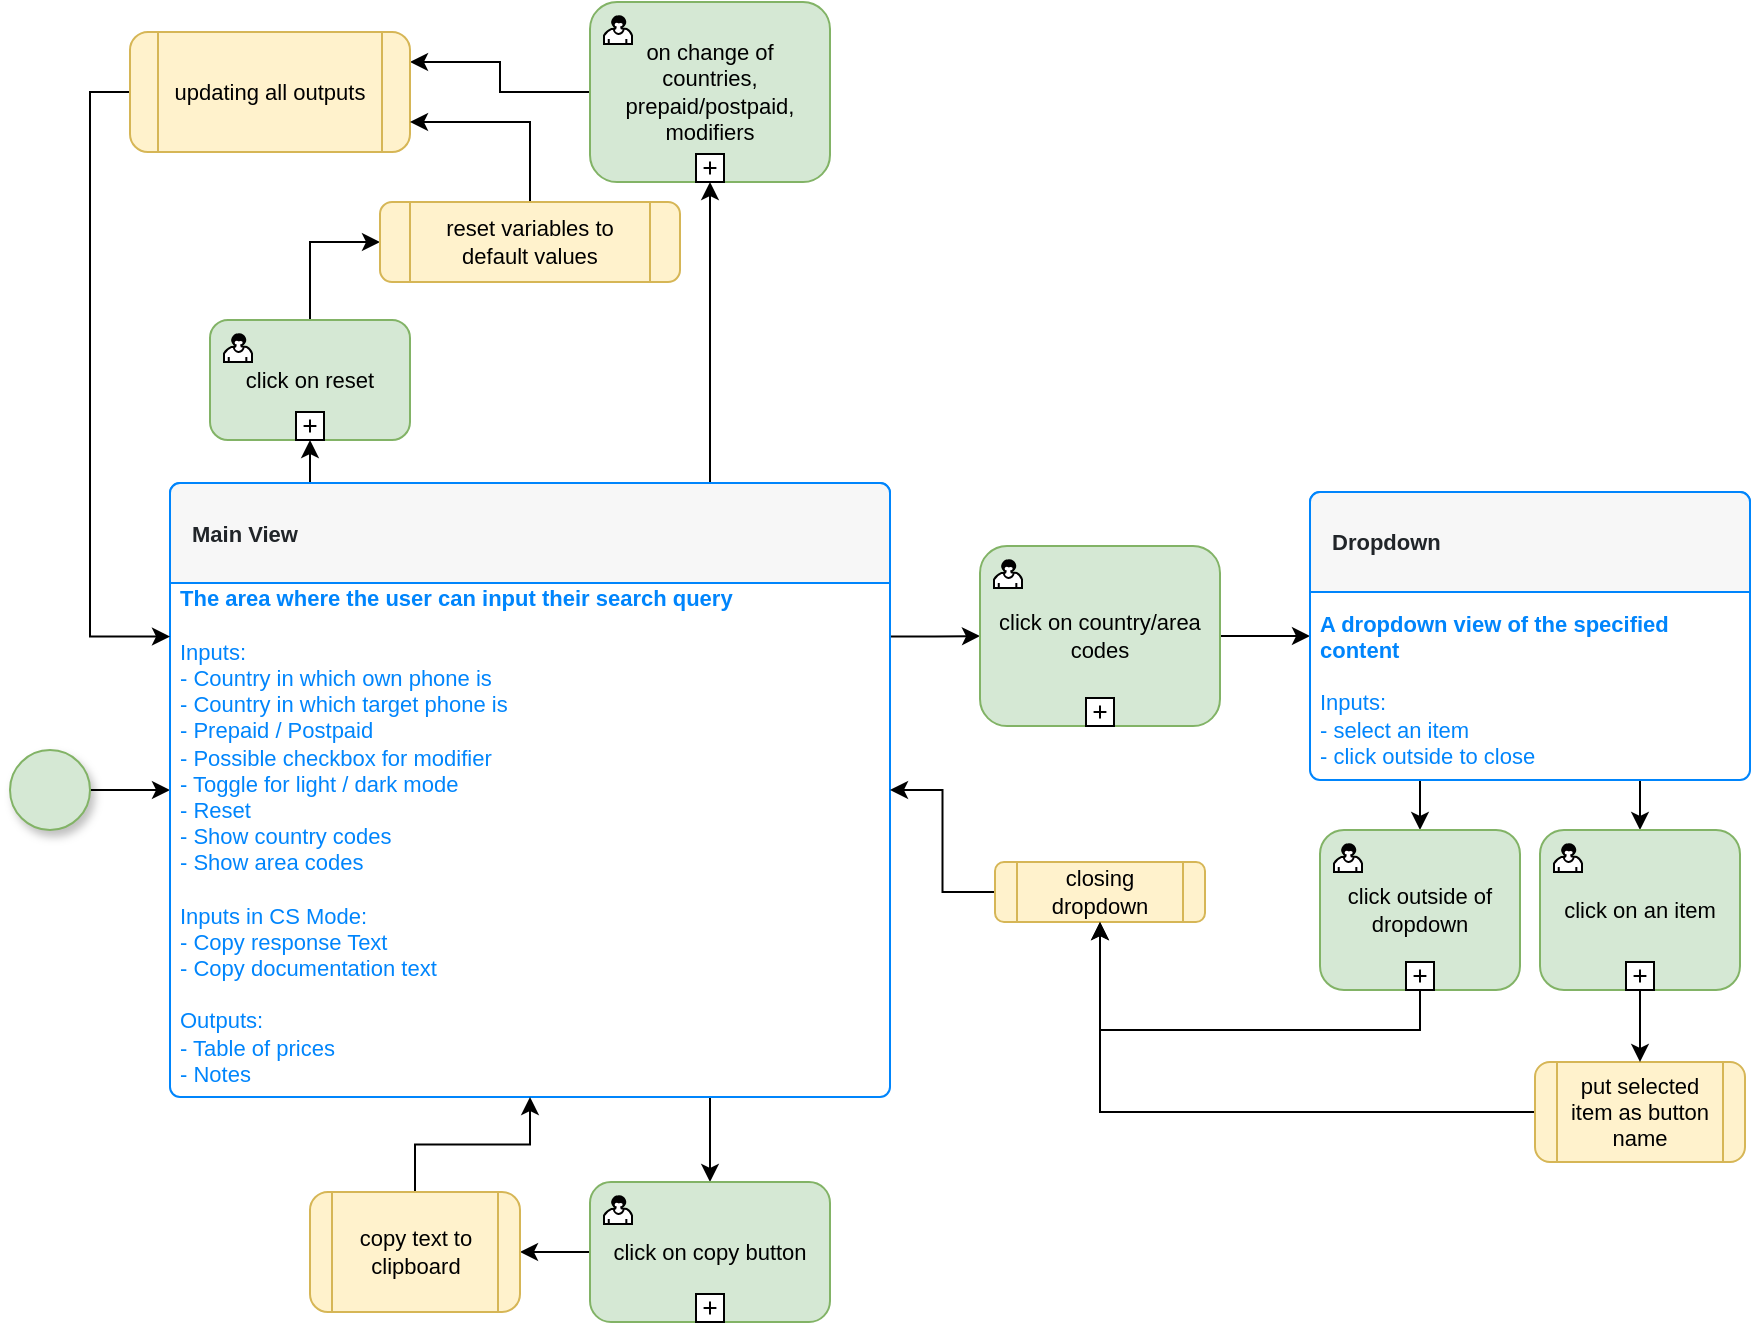 <mxfile version="14.4.2" type="device" pages="2"><diagram id="4q7gqMKAT40kj7vzQ4xC" name="User Experience"><mxGraphModel dx="1185" dy="685" grid="1" gridSize="10" guides="1" tooltips="1" connect="1" arrows="1" fold="1" page="1" pageScale="1" pageWidth="1169" pageHeight="827" math="0" shadow="0"><root><mxCell id="0"/><mxCell id="1" parent="0"/><mxCell id="gpL-6-aSAI-TQiOh6P6y-7" style="edgeStyle=orthogonalEdgeStyle;rounded=0;orthogonalLoop=1;jettySize=auto;html=1;exitX=1;exitY=0.5;exitDx=0;exitDy=0;entryX=0;entryY=0.5;entryDx=0;entryDy=0;" edge="1" parent="1" source="gpL-6-aSAI-TQiOh6P6y-1" target="gpL-6-aSAI-TQiOh6P6y-2"><mxGeometry relative="1" as="geometry"/></mxCell><mxCell id="gpL-6-aSAI-TQiOh6P6y-1" value="" style="shape=ellipse;shadow=1;rounded=1;glass=0;sketch=0;fillColor=#d5e8d4;strokeColor=#82b366;fontSize=11;" vertex="1" parent="1"><mxGeometry x="40.0" y="394.0" width="40" height="40" as="geometry"/></mxCell><mxCell id="gpL-6-aSAI-TQiOh6P6y-8" style="edgeStyle=orthogonalEdgeStyle;rounded=0;orthogonalLoop=1;jettySize=auto;html=1;exitX=0.75;exitY=0;exitDx=0;exitDy=0;entryX=0.5;entryY=1;entryDx=0;entryDy=0;" edge="1" parent="1" source="gpL-6-aSAI-TQiOh6P6y-2" target="gpL-6-aSAI-TQiOh6P6y-4"><mxGeometry relative="1" as="geometry"/></mxCell><mxCell id="gpL-6-aSAI-TQiOh6P6y-25" style="edgeStyle=orthogonalEdgeStyle;rounded=0;orthogonalLoop=1;jettySize=auto;html=1;exitX=0.25;exitY=0;exitDx=0;exitDy=0;entryX=0.5;entryY=1;entryDx=0;entryDy=0;" edge="1" parent="1" source="gpL-6-aSAI-TQiOh6P6y-2" target="gpL-6-aSAI-TQiOh6P6y-15"><mxGeometry relative="1" as="geometry"/></mxCell><mxCell id="gpL-6-aSAI-TQiOh6P6y-30" style="edgeStyle=orthogonalEdgeStyle;rounded=0;orthogonalLoop=1;jettySize=auto;html=1;exitX=1;exitY=0.25;exitDx=0;exitDy=0;entryX=0;entryY=0.5;entryDx=0;entryDy=0;" edge="1" parent="1" source="gpL-6-aSAI-TQiOh6P6y-2" target="gpL-6-aSAI-TQiOh6P6y-27"><mxGeometry relative="1" as="geometry"/></mxCell><mxCell id="gpL-6-aSAI-TQiOh6P6y-53" style="edgeStyle=orthogonalEdgeStyle;rounded=0;orthogonalLoop=1;jettySize=auto;html=1;exitX=0.75;exitY=1;exitDx=0;exitDy=0;entryX=0.5;entryY=0;entryDx=0;entryDy=0;" edge="1" parent="1" source="gpL-6-aSAI-TQiOh6P6y-2" target="gpL-6-aSAI-TQiOh6P6y-49"><mxGeometry relative="1" as="geometry"/></mxCell><mxCell id="gpL-6-aSAI-TQiOh6P6y-2" value="&lt;b&gt;The area where the user can input their search query&lt;/b&gt;&lt;br style=&quot;font-size: 11px&quot;&gt;&lt;br style=&quot;font-size: 11px&quot;&gt;Inputs:&lt;br&gt;- Country in which own phone is&lt;br&gt;- Country in which target phone is&lt;br&gt;- Prepaid / Postpaid&lt;br&gt;- Possible checkbox for modifier&lt;br&gt;- Toggle for light / dark mode&lt;br&gt;- Reset&lt;br&gt;- Show country codes&lt;br&gt;- Show area codes&lt;br&gt;&lt;br&gt;Inputs in CS Mode:&lt;br&gt;- Copy response Text&lt;br&gt;- Copy documentation text&lt;br&gt;&lt;br&gt;Outputs:&lt;br&gt;- Table of prices&lt;br&gt;- Notes" style="html=1;shadow=0;dashed=0;shape=mxgraph.bootstrap.rrect;rSize=5;strokeColor=#0085FC;html=1;whiteSpace=wrap;fillColor=#ffffff;fontColor=#0085FC;verticalAlign=bottom;align=left;spacing=5;spacingBottom=0;fontSize=11;rounded=1;glass=0;sketch=0;spacingLeft=0;points=[[0,0.5],[1,0.5],[0,0.75],[1,0.75],[0,0.25],[1,0.25],[0.5,1],[0.5,0],[0.75,1],[0.75,0],[0.25,1],[0.25,0],[1,1],[0,1],[1,0],[0,0]]" vertex="1" parent="1"><mxGeometry x="120" y="260.5" width="360" height="307" as="geometry"/></mxCell><mxCell id="gpL-6-aSAI-TQiOh6P6y-3" value="&lt;b&gt;Main View&lt;/b&gt;" style="html=1;shadow=0;dashed=0;shape=mxgraph.bootstrap.topButton;rSize=5;perimeter=none;whiteSpace=wrap;fillColor=#F7F7F7;strokeColor=#0085FC;fontColor=#212529;resizeWidth=1;fontSize=11;align=left;spacing=11;spacingLeft=0;connectable=0;" vertex="1" parent="gpL-6-aSAI-TQiOh6P6y-2"><mxGeometry width="360.0" height="50" relative="1" as="geometry"/></mxCell><mxCell id="gpL-6-aSAI-TQiOh6P6y-17" style="edgeStyle=orthogonalEdgeStyle;rounded=0;orthogonalLoop=1;jettySize=auto;html=1;exitX=0;exitY=0.5;exitDx=0;exitDy=0;entryX=1;entryY=0.25;entryDx=0;entryDy=0;" edge="1" parent="1" source="gpL-6-aSAI-TQiOh6P6y-4" target="gpL-6-aSAI-TQiOh6P6y-9"><mxGeometry relative="1" as="geometry"/></mxCell><mxCell id="gpL-6-aSAI-TQiOh6P6y-4" value="on change of&lt;br&gt;countries, prepaid/postpaid, modifiers" style="html=1;whiteSpace=wrap;rounded=1;dropTarget=0;fillColor=#d5e8d4;strokeColor=#82b366;fontSize=11;" vertex="1" parent="1"><mxGeometry x="330.0" y="20" width="120" height="90" as="geometry"/></mxCell><mxCell id="gpL-6-aSAI-TQiOh6P6y-5" value="" style="html=1;shape=mxgraph.bpmn.user_task;outlineConnect=0;fontSize=11;" vertex="1" parent="gpL-6-aSAI-TQiOh6P6y-4"><mxGeometry width="14" height="14" relative="1" as="geometry"><mxPoint x="7" y="7" as="offset"/></mxGeometry></mxCell><mxCell id="gpL-6-aSAI-TQiOh6P6y-6" value="" style="html=1;shape=plus;outlineConnect=0;fontSize=11;" vertex="1" parent="gpL-6-aSAI-TQiOh6P6y-4"><mxGeometry x="0.5" y="1" width="14" height="14" relative="1" as="geometry"><mxPoint x="-7" y="-14" as="offset"/></mxGeometry></mxCell><mxCell id="gpL-6-aSAI-TQiOh6P6y-24" style="edgeStyle=orthogonalEdgeStyle;rounded=0;orthogonalLoop=1;jettySize=auto;html=1;exitX=0;exitY=0.5;exitDx=0;exitDy=0;entryX=0;entryY=0.25;entryDx=0;entryDy=0;" edge="1" parent="1" source="gpL-6-aSAI-TQiOh6P6y-9" target="gpL-6-aSAI-TQiOh6P6y-2"><mxGeometry relative="1" as="geometry"><Array as="points"><mxPoint x="80" y="65"/><mxPoint x="80" y="337"/></Array></mxGeometry></mxCell><mxCell id="gpL-6-aSAI-TQiOh6P6y-9" value="updating all outputs" style="shape=process;whiteSpace=wrap;html=1;backgroundOutline=1;strokeColor=#d6b656;fillColor=#fff2cc;rounded=1;fontSize=11;" vertex="1" parent="1"><mxGeometry x="100" y="35" width="140" height="60" as="geometry"/></mxCell><mxCell id="gpL-6-aSAI-TQiOh6P6y-26" style="edgeStyle=orthogonalEdgeStyle;rounded=0;orthogonalLoop=1;jettySize=auto;html=1;exitX=0.5;exitY=0;exitDx=0;exitDy=0;entryX=0;entryY=0.5;entryDx=0;entryDy=0;" edge="1" parent="1" source="gpL-6-aSAI-TQiOh6P6y-13" target="gpL-6-aSAI-TQiOh6P6y-21"><mxGeometry relative="1" as="geometry"/></mxCell><mxCell id="gpL-6-aSAI-TQiOh6P6y-13" value="click on reset" style="html=1;whiteSpace=wrap;rounded=1;dropTarget=0;fillColor=#d5e8d4;strokeColor=#82b366;fontSize=11;" vertex="1" parent="1"><mxGeometry x="140" y="179" width="100" height="60" as="geometry"/></mxCell><mxCell id="gpL-6-aSAI-TQiOh6P6y-14" value="" style="html=1;shape=mxgraph.bpmn.user_task;outlineConnect=0;fontSize=11;" vertex="1" parent="gpL-6-aSAI-TQiOh6P6y-13"><mxGeometry width="14" height="14" relative="1" as="geometry"><mxPoint x="7" y="7" as="offset"/></mxGeometry></mxCell><mxCell id="gpL-6-aSAI-TQiOh6P6y-15" value="" style="html=1;shape=plus;outlineConnect=0;fontSize=11;" vertex="1" parent="gpL-6-aSAI-TQiOh6P6y-13"><mxGeometry x="0.5" y="1" width="14" height="14" relative="1" as="geometry"><mxPoint x="-7" y="-14" as="offset"/></mxGeometry></mxCell><mxCell id="gpL-6-aSAI-TQiOh6P6y-23" style="edgeStyle=orthogonalEdgeStyle;rounded=0;orthogonalLoop=1;jettySize=auto;html=1;exitX=0.5;exitY=0;exitDx=0;exitDy=0;entryX=1;entryY=0.75;entryDx=0;entryDy=0;" edge="1" parent="1" source="gpL-6-aSAI-TQiOh6P6y-21" target="gpL-6-aSAI-TQiOh6P6y-9"><mxGeometry relative="1" as="geometry"/></mxCell><mxCell id="gpL-6-aSAI-TQiOh6P6y-21" value="reset variables to default values" style="shape=process;whiteSpace=wrap;html=1;backgroundOutline=1;strokeColor=#d6b656;fillColor=#fff2cc;rounded=1;fontSize=11;" vertex="1" parent="1"><mxGeometry x="225" y="120" width="150" height="40" as="geometry"/></mxCell><mxCell id="gpL-6-aSAI-TQiOh6P6y-33" style="edgeStyle=orthogonalEdgeStyle;rounded=0;orthogonalLoop=1;jettySize=auto;html=1;exitX=1;exitY=0.5;exitDx=0;exitDy=0;entryX=0;entryY=0.5;entryDx=0;entryDy=0;" edge="1" parent="1" source="gpL-6-aSAI-TQiOh6P6y-27" target="gpL-6-aSAI-TQiOh6P6y-31"><mxGeometry relative="1" as="geometry"/></mxCell><mxCell id="gpL-6-aSAI-TQiOh6P6y-27" value="click on country/area codes" style="html=1;whiteSpace=wrap;rounded=1;dropTarget=0;fillColor=#d5e8d4;strokeColor=#82b366;fontSize=11;" vertex="1" parent="1"><mxGeometry x="525.0" y="292" width="120" height="90" as="geometry"/></mxCell><mxCell id="gpL-6-aSAI-TQiOh6P6y-28" value="" style="html=1;shape=mxgraph.bpmn.user_task;outlineConnect=0;fontSize=11;" vertex="1" parent="gpL-6-aSAI-TQiOh6P6y-27"><mxGeometry width="14" height="14" relative="1" as="geometry"><mxPoint x="7" y="7" as="offset"/></mxGeometry></mxCell><mxCell id="gpL-6-aSAI-TQiOh6P6y-29" value="" style="html=1;shape=plus;outlineConnect=0;fontSize=11;" vertex="1" parent="gpL-6-aSAI-TQiOh6P6y-27"><mxGeometry x="0.5" y="1" width="14" height="14" relative="1" as="geometry"><mxPoint x="-7" y="-14" as="offset"/></mxGeometry></mxCell><mxCell id="gpL-6-aSAI-TQiOh6P6y-42" style="edgeStyle=orthogonalEdgeStyle;rounded=0;orthogonalLoop=1;jettySize=auto;html=1;exitX=0.75;exitY=1;exitDx=0;exitDy=0;entryX=0.5;entryY=0;entryDx=0;entryDy=0;" edge="1" parent="1" source="gpL-6-aSAI-TQiOh6P6y-31" target="gpL-6-aSAI-TQiOh6P6y-36"><mxGeometry relative="1" as="geometry"/></mxCell><mxCell id="gpL-6-aSAI-TQiOh6P6y-43" style="edgeStyle=orthogonalEdgeStyle;rounded=0;orthogonalLoop=1;jettySize=auto;html=1;exitX=0.25;exitY=1;exitDx=0;exitDy=0;entryX=0.5;entryY=0;entryDx=0;entryDy=0;" edge="1" parent="1" source="gpL-6-aSAI-TQiOh6P6y-31" target="gpL-6-aSAI-TQiOh6P6y-39"><mxGeometry relative="1" as="geometry"/></mxCell><mxCell id="gpL-6-aSAI-TQiOh6P6y-31" value="&lt;b style=&quot;font-size: 11px&quot;&gt;&lt;font style=&quot;font-size: 11px&quot;&gt;A dropdown view of the specified content&lt;/font&gt;&lt;/b&gt;&lt;br style=&quot;font-size: 11px&quot;&gt;&lt;br&gt;Inputs:&lt;br style=&quot;font-size: 11px&quot;&gt;- select an item&lt;br&gt;- click outside to close" style="html=1;shadow=0;dashed=0;shape=mxgraph.bootstrap.rrect;rSize=5;strokeColor=#0085FC;html=1;whiteSpace=wrap;fillColor=#ffffff;fontColor=#0085FC;verticalAlign=bottom;align=left;spacing=5;spacingBottom=0;fontSize=11;rounded=1;glass=0;sketch=0;spacingLeft=0;points=[[0,0.5],[1,0.5],[0,0.75],[1,0.75],[0,0.25],[1,0.25],[0.5,1],[0.5,0],[0.75,1],[0.75,0],[0.25,1],[0.25,0],[1,1],[0,1],[1,0],[0,0]]" vertex="1" parent="1"><mxGeometry x="690" y="265" width="220" height="144" as="geometry"/></mxCell><mxCell id="gpL-6-aSAI-TQiOh6P6y-32" value="&lt;b&gt;Dropdown&lt;/b&gt;" style="html=1;shadow=0;dashed=0;shape=mxgraph.bootstrap.topButton;rSize=5;perimeter=none;whiteSpace=wrap;fillColor=#F7F7F7;strokeColor=#0085FC;fontColor=#212529;resizeWidth=1;fontSize=11;align=left;spacing=11;spacingLeft=0;connectable=0;" vertex="1" parent="gpL-6-aSAI-TQiOh6P6y-31"><mxGeometry width="220.0" height="50" relative="1" as="geometry"/></mxCell><mxCell id="gpL-6-aSAI-TQiOh6P6y-48" style="edgeStyle=orthogonalEdgeStyle;rounded=0;orthogonalLoop=1;jettySize=auto;html=1;exitX=0;exitY=0.5;exitDx=0;exitDy=0;entryX=1;entryY=0.5;entryDx=0;entryDy=0;" edge="1" parent="1" source="gpL-6-aSAI-TQiOh6P6y-34" target="gpL-6-aSAI-TQiOh6P6y-2"><mxGeometry relative="1" as="geometry"/></mxCell><mxCell id="gpL-6-aSAI-TQiOh6P6y-34" value="closing dropdown" style="shape=process;whiteSpace=wrap;html=1;backgroundOutline=1;strokeColor=#d6b656;fillColor=#fff2cc;rounded=1;fontSize=11;" vertex="1" parent="1"><mxGeometry x="532.5" y="450" width="105" height="30" as="geometry"/></mxCell><mxCell id="gpL-6-aSAI-TQiOh6P6y-46" style="edgeStyle=orthogonalEdgeStyle;rounded=0;orthogonalLoop=1;jettySize=auto;html=1;exitX=0;exitY=0.5;exitDx=0;exitDy=0;entryX=0.5;entryY=1;entryDx=0;entryDy=0;" edge="1" parent="1" source="gpL-6-aSAI-TQiOh6P6y-35" target="gpL-6-aSAI-TQiOh6P6y-34"><mxGeometry relative="1" as="geometry"/></mxCell><mxCell id="gpL-6-aSAI-TQiOh6P6y-35" value="put selected item as button name" style="shape=process;whiteSpace=wrap;html=1;backgroundOutline=1;strokeColor=#d6b656;fillColor=#fff2cc;rounded=1;fontSize=11;" vertex="1" parent="1"><mxGeometry x="802.5" y="550" width="105" height="50" as="geometry"/></mxCell><mxCell id="gpL-6-aSAI-TQiOh6P6y-36" value="click on an item" style="html=1;whiteSpace=wrap;rounded=1;dropTarget=0;fillColor=#d5e8d4;strokeColor=#82b366;fontSize=11;" vertex="1" parent="1"><mxGeometry x="805" y="434" width="100" height="80" as="geometry"/></mxCell><mxCell id="gpL-6-aSAI-TQiOh6P6y-37" value="" style="html=1;shape=mxgraph.bpmn.user_task;outlineConnect=0;fontSize=11;" vertex="1" parent="gpL-6-aSAI-TQiOh6P6y-36"><mxGeometry width="14" height="14" relative="1" as="geometry"><mxPoint x="7" y="7" as="offset"/></mxGeometry></mxCell><mxCell id="gpL-6-aSAI-TQiOh6P6y-38" value="" style="html=1;shape=plus;outlineConnect=0;fontSize=11;" vertex="1" parent="gpL-6-aSAI-TQiOh6P6y-36"><mxGeometry x="0.5" y="1" width="14" height="14" relative="1" as="geometry"><mxPoint x="-7" y="-14" as="offset"/></mxGeometry></mxCell><mxCell id="gpL-6-aSAI-TQiOh6P6y-44" style="edgeStyle=orthogonalEdgeStyle;rounded=0;orthogonalLoop=1;jettySize=auto;html=1;exitX=0.5;exitY=1;exitDx=0;exitDy=0;entryX=0.5;entryY=0;entryDx=0;entryDy=0;" edge="1" parent="gpL-6-aSAI-TQiOh6P6y-36" source="gpL-6-aSAI-TQiOh6P6y-38" target="gpL-6-aSAI-TQiOh6P6y-35"><mxGeometry relative="1" as="geometry"/></mxCell><mxCell id="gpL-6-aSAI-TQiOh6P6y-39" value="click outside of dropdown" style="html=1;whiteSpace=wrap;rounded=1;dropTarget=0;fillColor=#d5e8d4;strokeColor=#82b366;fontSize=11;" vertex="1" parent="1"><mxGeometry x="695" y="434" width="100" height="80" as="geometry"/></mxCell><mxCell id="gpL-6-aSAI-TQiOh6P6y-40" value="" style="html=1;shape=mxgraph.bpmn.user_task;outlineConnect=0;fontSize=11;" vertex="1" parent="gpL-6-aSAI-TQiOh6P6y-39"><mxGeometry width="14" height="14" relative="1" as="geometry"><mxPoint x="7" y="7" as="offset"/></mxGeometry></mxCell><mxCell id="gpL-6-aSAI-TQiOh6P6y-41" value="" style="html=1;shape=plus;outlineConnect=0;fontSize=11;" vertex="1" parent="gpL-6-aSAI-TQiOh6P6y-39"><mxGeometry x="0.5" y="1" width="14" height="14" relative="1" as="geometry"><mxPoint x="-7" y="-14" as="offset"/></mxGeometry></mxCell><mxCell id="gpL-6-aSAI-TQiOh6P6y-47" style="edgeStyle=orthogonalEdgeStyle;rounded=0;orthogonalLoop=1;jettySize=auto;html=1;exitX=0.5;exitY=1;exitDx=0;exitDy=0;entryX=0.5;entryY=1;entryDx=0;entryDy=0;" edge="1" parent="gpL-6-aSAI-TQiOh6P6y-39" source="gpL-6-aSAI-TQiOh6P6y-41" target="gpL-6-aSAI-TQiOh6P6y-34"><mxGeometry relative="1" as="geometry"/></mxCell><mxCell id="gpL-6-aSAI-TQiOh6P6y-55" style="edgeStyle=orthogonalEdgeStyle;rounded=0;orthogonalLoop=1;jettySize=auto;html=1;exitX=0;exitY=0.5;exitDx=0;exitDy=0;entryX=1;entryY=0.5;entryDx=0;entryDy=0;" edge="1" parent="1" source="gpL-6-aSAI-TQiOh6P6y-49" target="gpL-6-aSAI-TQiOh6P6y-52"><mxGeometry relative="1" as="geometry"/></mxCell><mxCell id="gpL-6-aSAI-TQiOh6P6y-49" value="click on copy button" style="html=1;whiteSpace=wrap;rounded=1;dropTarget=0;fillColor=#d5e8d4;strokeColor=#82b366;fontSize=11;" vertex="1" parent="1"><mxGeometry x="330" y="610" width="120" height="70" as="geometry"/></mxCell><mxCell id="gpL-6-aSAI-TQiOh6P6y-50" value="" style="html=1;shape=mxgraph.bpmn.user_task;outlineConnect=0;fontSize=11;" vertex="1" parent="gpL-6-aSAI-TQiOh6P6y-49"><mxGeometry width="14" height="14" relative="1" as="geometry"><mxPoint x="7" y="7" as="offset"/></mxGeometry></mxCell><mxCell id="gpL-6-aSAI-TQiOh6P6y-51" value="" style="html=1;shape=plus;outlineConnect=0;fontSize=11;" vertex="1" parent="gpL-6-aSAI-TQiOh6P6y-49"><mxGeometry x="0.5" y="1" width="14" height="14" relative="1" as="geometry"><mxPoint x="-7" y="-14" as="offset"/></mxGeometry></mxCell><mxCell id="gpL-6-aSAI-TQiOh6P6y-54" style="edgeStyle=orthogonalEdgeStyle;rounded=0;orthogonalLoop=1;jettySize=auto;html=1;exitX=0.5;exitY=0;exitDx=0;exitDy=0;entryX=0.5;entryY=1;entryDx=0;entryDy=0;" edge="1" parent="1" source="gpL-6-aSAI-TQiOh6P6y-52" target="gpL-6-aSAI-TQiOh6P6y-2"><mxGeometry relative="1" as="geometry"/></mxCell><mxCell id="gpL-6-aSAI-TQiOh6P6y-52" value="copy text to clipboard" style="shape=process;whiteSpace=wrap;html=1;backgroundOutline=1;strokeColor=#d6b656;fillColor=#fff2cc;rounded=1;fontSize=11;" vertex="1" parent="1"><mxGeometry x="190" y="615" width="105" height="60" as="geometry"/></mxCell></root></mxGraphModel></diagram><diagram id="IzaylW4k_NBZdC2QoxcM" name="Technical Flow"><mxGraphModel dx="1185" dy="685" grid="1" gridSize="10" guides="1" tooltips="1" connect="1" arrows="1" fold="1" page="1" pageScale="1" pageWidth="1169" pageHeight="827" math="0" shadow="0"><root><mxCell id="87w92SN3xfq_ZvBmjEGV-0"/><mxCell id="87w92SN3xfq_ZvBmjEGV-1" parent="87w92SN3xfq_ZvBmjEGV-0"/></root></mxGraphModel></diagram></mxfile>